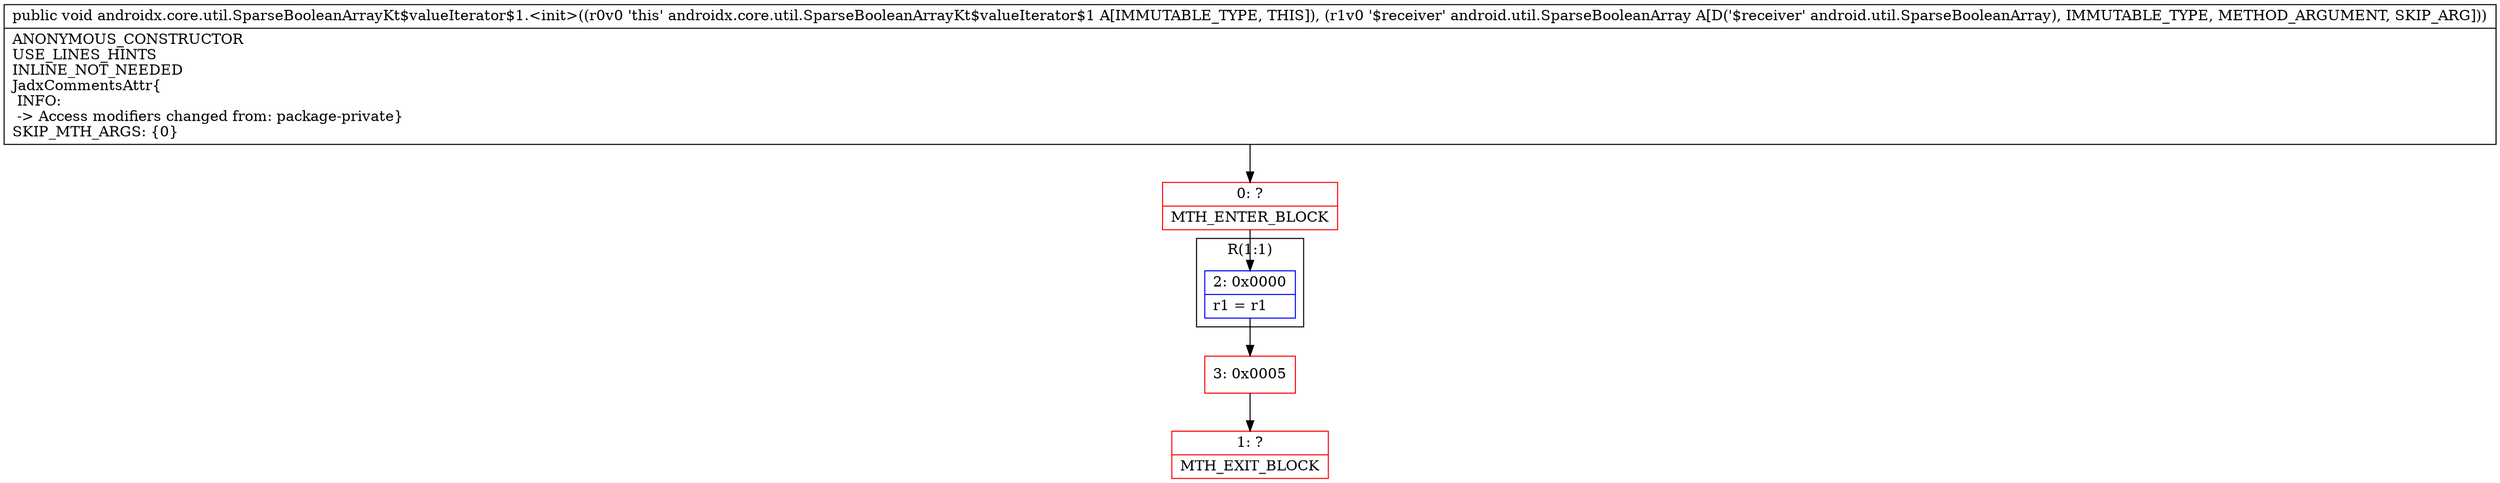 digraph "CFG forandroidx.core.util.SparseBooleanArrayKt$valueIterator$1.\<init\>(Landroid\/util\/SparseBooleanArray;)V" {
subgraph cluster_Region_265270386 {
label = "R(1:1)";
node [shape=record,color=blue];
Node_2 [shape=record,label="{2\:\ 0x0000|r1 = r1\l}"];
}
Node_0 [shape=record,color=red,label="{0\:\ ?|MTH_ENTER_BLOCK\l}"];
Node_3 [shape=record,color=red,label="{3\:\ 0x0005}"];
Node_1 [shape=record,color=red,label="{1\:\ ?|MTH_EXIT_BLOCK\l}"];
MethodNode[shape=record,label="{public void androidx.core.util.SparseBooleanArrayKt$valueIterator$1.\<init\>((r0v0 'this' androidx.core.util.SparseBooleanArrayKt$valueIterator$1 A[IMMUTABLE_TYPE, THIS]), (r1v0 '$receiver' android.util.SparseBooleanArray A[D('$receiver' android.util.SparseBooleanArray), IMMUTABLE_TYPE, METHOD_ARGUMENT, SKIP_ARG]))  | ANONYMOUS_CONSTRUCTOR\lUSE_LINES_HINTS\lINLINE_NOT_NEEDED\lJadxCommentsAttr\{\l INFO: \l \-\> Access modifiers changed from: package\-private\}\lSKIP_MTH_ARGS: \{0\}\l}"];
MethodNode -> Node_0;Node_2 -> Node_3;
Node_0 -> Node_2;
Node_3 -> Node_1;
}

